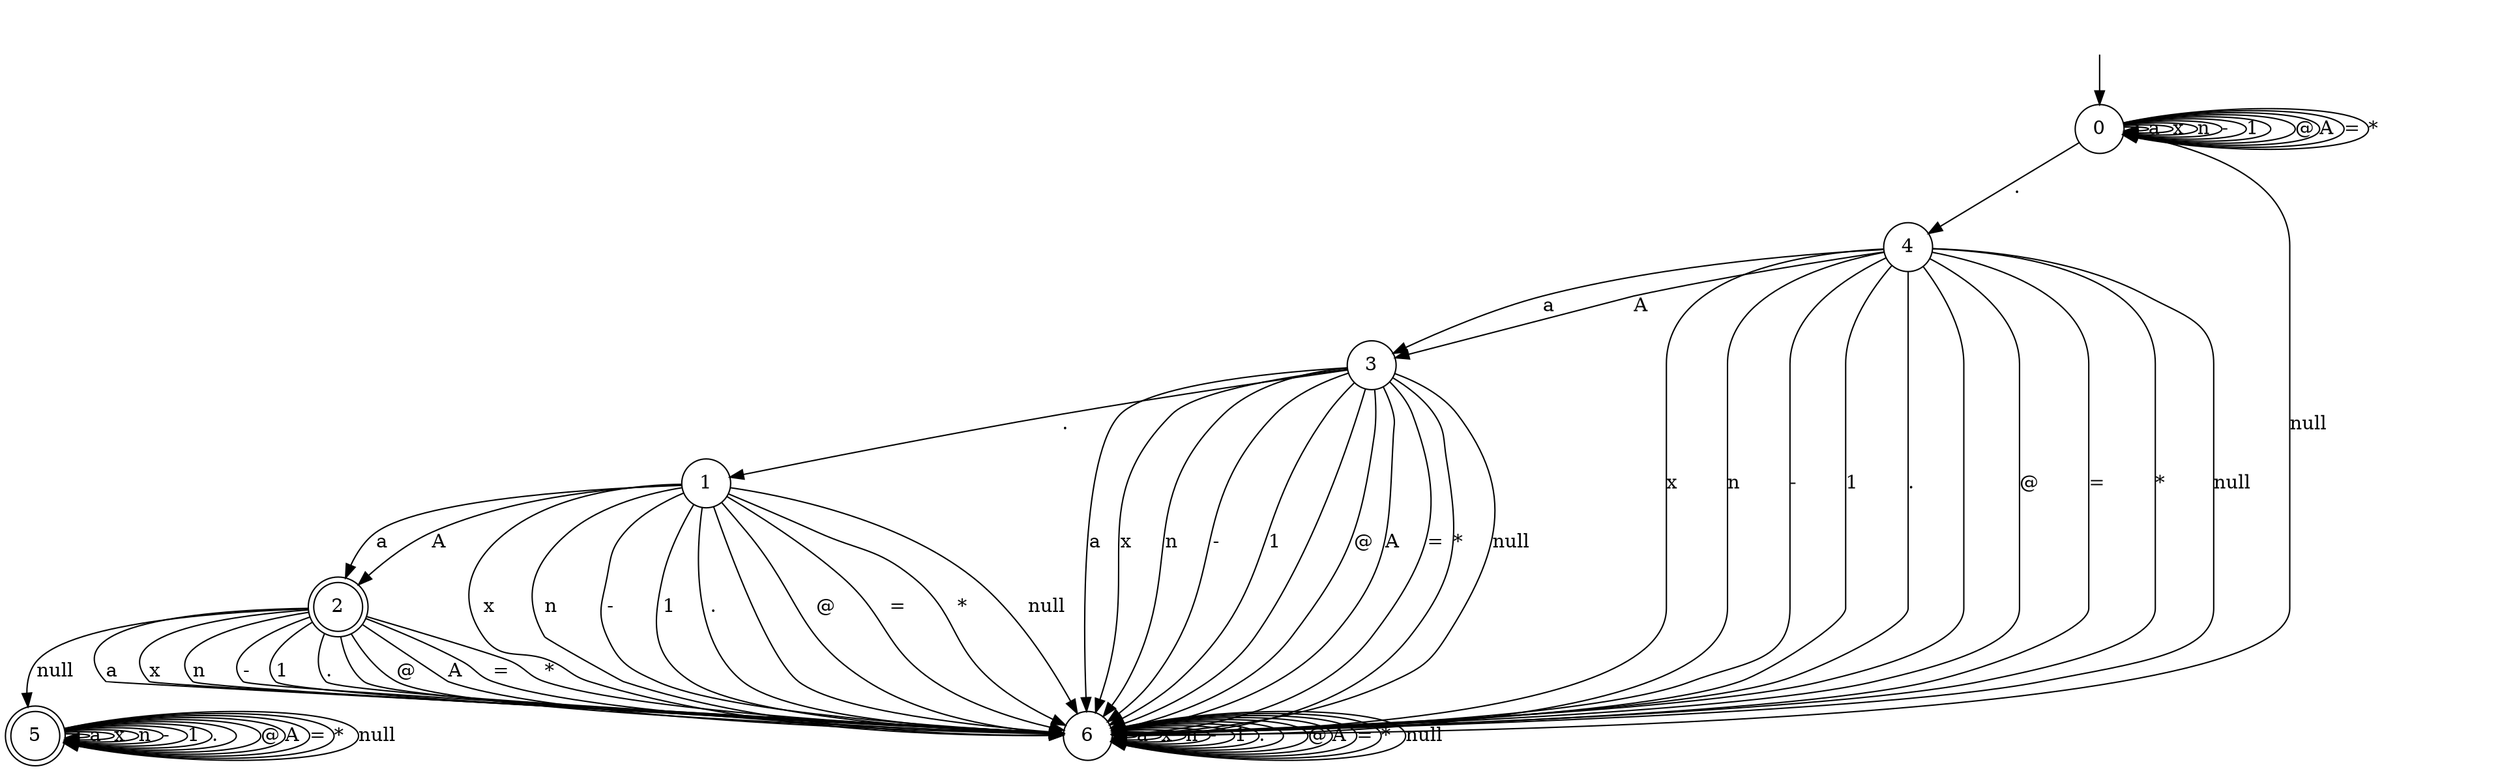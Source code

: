 digraph g {
__start0 [label="" shape="none"];

	s0 [shape="circle" label="0"];
	s1 [shape="circle" label="1"];
	s2 [shape="doublecircle" label="2"];
	s3 [shape="circle" label="3"];
	s4 [shape="circle" label="4"];
	s5 [shape="doublecircle" label="5"];
	s6 [shape="circle" label="6"];
	s0 -> s0 [label="a"];
	s0 -> s0 [label="x"];
	s0 -> s0 [label="n"];
	s0 -> s0 [label="-"];
	s0 -> s0 [label="1"];
	s0 -> s4 [label="."];
	s0 -> s0 [label=" "];
	s0 -> s0 [label="@"];
	s0 -> s0 [label="A"];
	s0 -> s0 [label="="];
	s0 -> s0 [label="*"];
	s0 -> s6 [label="null"];
	s1 -> s2 [label="a"];
	s1 -> s6 [label="x"];
	s1 -> s6 [label="n"];
	s1 -> s6 [label="-"];
	s1 -> s6 [label="1"];
	s1 -> s6 [label="."];
	s1 -> s6 [label=" "];
	s1 -> s6 [label="@"];
	s1 -> s2 [label="A"];
	s1 -> s6 [label="="];
	s1 -> s6 [label="*"];
	s1 -> s6 [label="null"];
	s2 -> s6 [label="a"];
	s2 -> s6 [label="x"];
	s2 -> s6 [label="n"];
	s2 -> s6 [label="-"];
	s2 -> s6 [label="1"];
	s2 -> s6 [label="."];
	s2 -> s6 [label=" "];
	s2 -> s6 [label="@"];
	s2 -> s6 [label="A"];
	s2 -> s6 [label="="];
	s2 -> s6 [label="*"];
	s2 -> s5 [label="null"];
	s3 -> s6 [label="a"];
	s3 -> s6 [label="x"];
	s3 -> s6 [label="n"];
	s3 -> s6 [label="-"];
	s3 -> s6 [label="1"];
	s3 -> s1 [label="."];
	s3 -> s6 [label=" "];
	s3 -> s6 [label="@"];
	s3 -> s6 [label="A"];
	s3 -> s6 [label="="];
	s3 -> s6 [label="*"];
	s3 -> s6 [label="null"];
	s4 -> s3 [label="a"];
	s4 -> s6 [label="x"];
	s4 -> s6 [label="n"];
	s4 -> s6 [label="-"];
	s4 -> s6 [label="1"];
	s4 -> s6 [label="."];
	s4 -> s6 [label=" "];
	s4 -> s6 [label="@"];
	s4 -> s3 [label="A"];
	s4 -> s6 [label="="];
	s4 -> s6 [label="*"];
	s4 -> s6 [label="null"];
	s5 -> s5 [label="a"];
	s5 -> s5 [label="x"];
	s5 -> s5 [label="n"];
	s5 -> s5 [label="-"];
	s5 -> s5 [label="1"];
	s5 -> s5 [label="."];
	s5 -> s5 [label=" "];
	s5 -> s5 [label="@"];
	s5 -> s5 [label="A"];
	s5 -> s5 [label="="];
	s5 -> s5 [label="*"];
	s5 -> s5 [label="null"];
	s6 -> s6 [label="a"];
	s6 -> s6 [label="x"];
	s6 -> s6 [label="n"];
	s6 -> s6 [label="-"];
	s6 -> s6 [label="1"];
	s6 -> s6 [label="."];
	s6 -> s6 [label=" "];
	s6 -> s6 [label="@"];
	s6 -> s6 [label="A"];
	s6 -> s6 [label="="];
	s6 -> s6 [label="*"];
	s6 -> s6 [label="null"];

__start0 -> s0;
}
